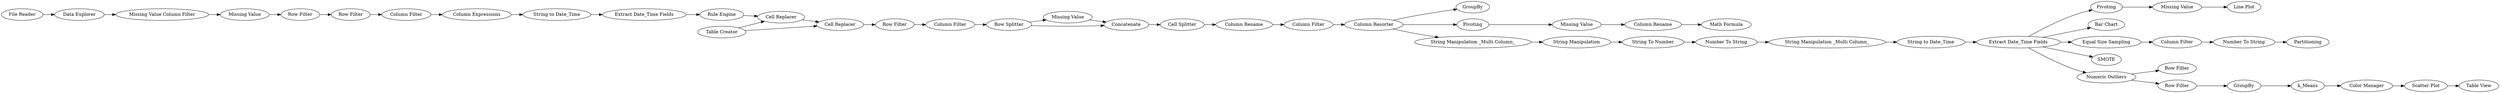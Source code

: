 digraph {
	51 [label="File Reader"]
	52 [label="Data Explorer"]
	53 [label="Missing Value Column Filter"]
	54 [label="Missing Value"]
	55 [label="Row Filter"]
	56 [label="Row Filter"]
	57 [label="Column Filter"]
	58 [label="Column Expressions"]
	59 [label="String to Date_Time"]
	60 [label="Extract Date_Time Fields"]
	61 [label="Rule Engine"]
	63 [label="Table Creator"]
	64 [label="Cell Replacer"]
	65 [label="Cell Replacer"]
	67 [label="Row Filter"]
	68 [label="Column Filter"]
	69 [label="Row Splitter"]
	70 [label="Missing Value"]
	71 [label=Concatenate]
	72 [label="Cell Splitter"]
	73 [label="Column Filter"]
	74 [label="Column Resorter"]
	75 [label=GroupBy]
	77 [label="Column Rename"]
	78 [label=Pivoting]
	79 [label="Missing Value"]
	80 [label="Column Rename"]
	81 [label="Math Formula"]
	89 [label="String Manipulation _Multi Column_"]
	90 [label="String Manipulation"]
	91 [label="String To Number"]
	92 [label="String to Date_Time"]
	93 [label="Number To String"]
	94 [label="String Manipulation _Multi Column_"]
	95 [label="Extract Date_Time Fields"]
	97 [label=Pivoting]
	98 [label="Missing Value"]
	99 [label="Line Plot"]
	100 [label="Bar Chart"]
	103 [label="Equal Size Sampling"]
	104 [label=SMOTE]
	105 [label="Numeric Outliers"]
	106 [label="Row Filter"]
	108 [label=GroupBy]
	109 [label="Row Filter"]
	110 [label=k_Means]
	111 [label="Color Manager"]
	112 [label="Scatter Plot"]
	113 [label="Table View"]
	114 [label="Column Filter"]
	115 [label="Number To String"]
	116 [label=Partitioning]
	51 -> 52
	52 -> 53
	53 -> 54
	54 -> 55
	55 -> 56
	56 -> 57
	57 -> 58
	58 -> 59
	59 -> 60
	60 -> 61
	61 -> 64
	63 -> 65
	63 -> 64
	64 -> 65
	65 -> 67
	67 -> 68
	68 -> 69
	69 -> 71
	69 -> 70
	70 -> 71
	71 -> 72
	72 -> 77
	73 -> 74
	74 -> 75
	74 -> 78
	74 -> 89
	77 -> 73
	78 -> 79
	79 -> 80
	80 -> 81
	89 -> 90
	90 -> 91
	91 -> 93
	92 -> 95
	93 -> 94
	94 -> 92
	95 -> 105
	95 -> 104
	95 -> 103
	95 -> 100
	95 -> 97
	97 -> 98
	98 -> 99
	103 -> 114
	105 -> 106
	105 -> 109
	108 -> 110
	109 -> 108
	110 -> 111
	111 -> 112
	112 -> 113
	114 -> 115
	115 -> 116
	rankdir=LR
}
